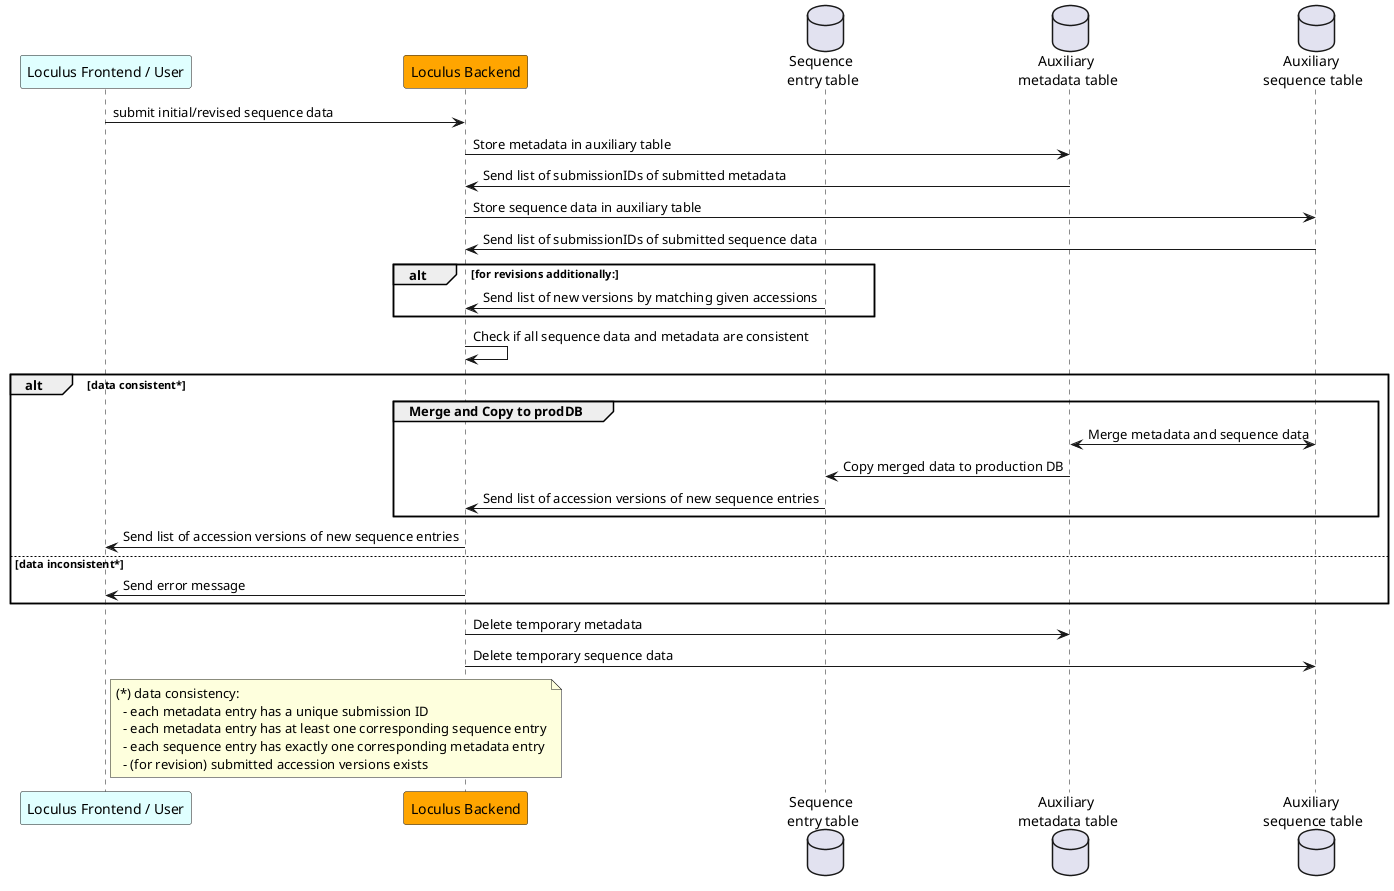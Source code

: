 @startuml
    participant "Loculus Frontend / User" as frontend #LightCyan
    participant "Loculus Backend" as backend #Orange
    database "Sequence \nentry table" as prodDB
    database "Auxiliary \nmetadata table" as auxMetaDB
    database "Auxiliary \nsequence table" as auxSeqDB

    frontend -> backend: submit initial/revised sequence data

        backend -> auxMetaDB: Store metadata in auxiliary table
        auxMetaDB -> backend: Send list of submissionIDs of submitted metadata
        backend -> auxSeqDB: Store sequence data in auxiliary table
        auxSeqDB -> backend: Send list of submissionIDs of submitted sequence data

        alt for revisions additionally:
           prodDB -> backend: Send list of new versions by matching given accessions
        end
        backend -> backend: Check if all sequence data and metadata are consistent
        alt data consistent*
          group Merge and Copy to prodDB
                auxMetaDB <-> auxSeqDB: Merge metadata and sequence data
                auxMetaDB -> prodDB: Copy merged data to production DB
                prodDB -> backend: Send list of accession versions of new sequence entries
            end
                backend -> frontend: Send list of accession versions of new sequence entries
         else data inconsistent*

            backend -> frontend: Send error message
    end
           backend -> auxMetaDB: Delete temporary metadata
              backend -> auxSeqDB: Delete temporary sequence data

     note right of frontend
     (*) data consistency:
       - each metadata entry has a unique submission ID
       - each metadata entry has at least one corresponding sequence entry
       - each sequence entry has exactly one corresponding metadata entry
       - (for revision) submitted accession versions exists
       end note

@enduml

